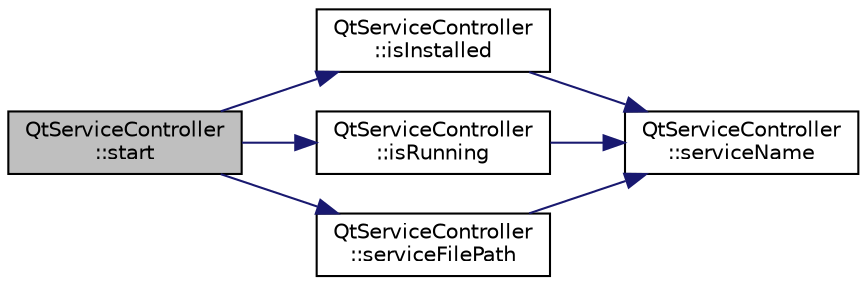 digraph "QtServiceController::start"
{
  edge [fontname="Helvetica",fontsize="10",labelfontname="Helvetica",labelfontsize="10"];
  node [fontname="Helvetica",fontsize="10",shape=record];
  rankdir="LR";
  Node61 [label="QtServiceController\l::start",height=0.2,width=0.4,color="black", fillcolor="grey75", style="filled", fontcolor="black"];
  Node61 -> Node62 [color="midnightblue",fontsize="10",style="solid",fontname="Helvetica"];
  Node62 [label="QtServiceController\l::isInstalled",height=0.2,width=0.4,color="black", fillcolor="white", style="filled",URL="$class_qt_service_controller.html#a7e36fb18a273118709faf22f732feac4"];
  Node62 -> Node63 [color="midnightblue",fontsize="10",style="solid",fontname="Helvetica"];
  Node63 [label="QtServiceController\l::serviceName",height=0.2,width=0.4,color="black", fillcolor="white", style="filled",URL="$class_qt_service_controller.html#a3df972ecd01a00fff5cda316ae35cbea"];
  Node61 -> Node64 [color="midnightblue",fontsize="10",style="solid",fontname="Helvetica"];
  Node64 [label="QtServiceController\l::isRunning",height=0.2,width=0.4,color="black", fillcolor="white", style="filled",URL="$class_qt_service_controller.html#a4a11b35468848388174a36af66f25fc3"];
  Node64 -> Node63 [color="midnightblue",fontsize="10",style="solid",fontname="Helvetica"];
  Node61 -> Node65 [color="midnightblue",fontsize="10",style="solid",fontname="Helvetica"];
  Node65 [label="QtServiceController\l::serviceFilePath",height=0.2,width=0.4,color="black", fillcolor="white", style="filled",URL="$class_qt_service_controller.html#a5ab709fdeb3ab526c92ccbbe1b2706c6"];
  Node65 -> Node63 [color="midnightblue",fontsize="10",style="solid",fontname="Helvetica"];
}
